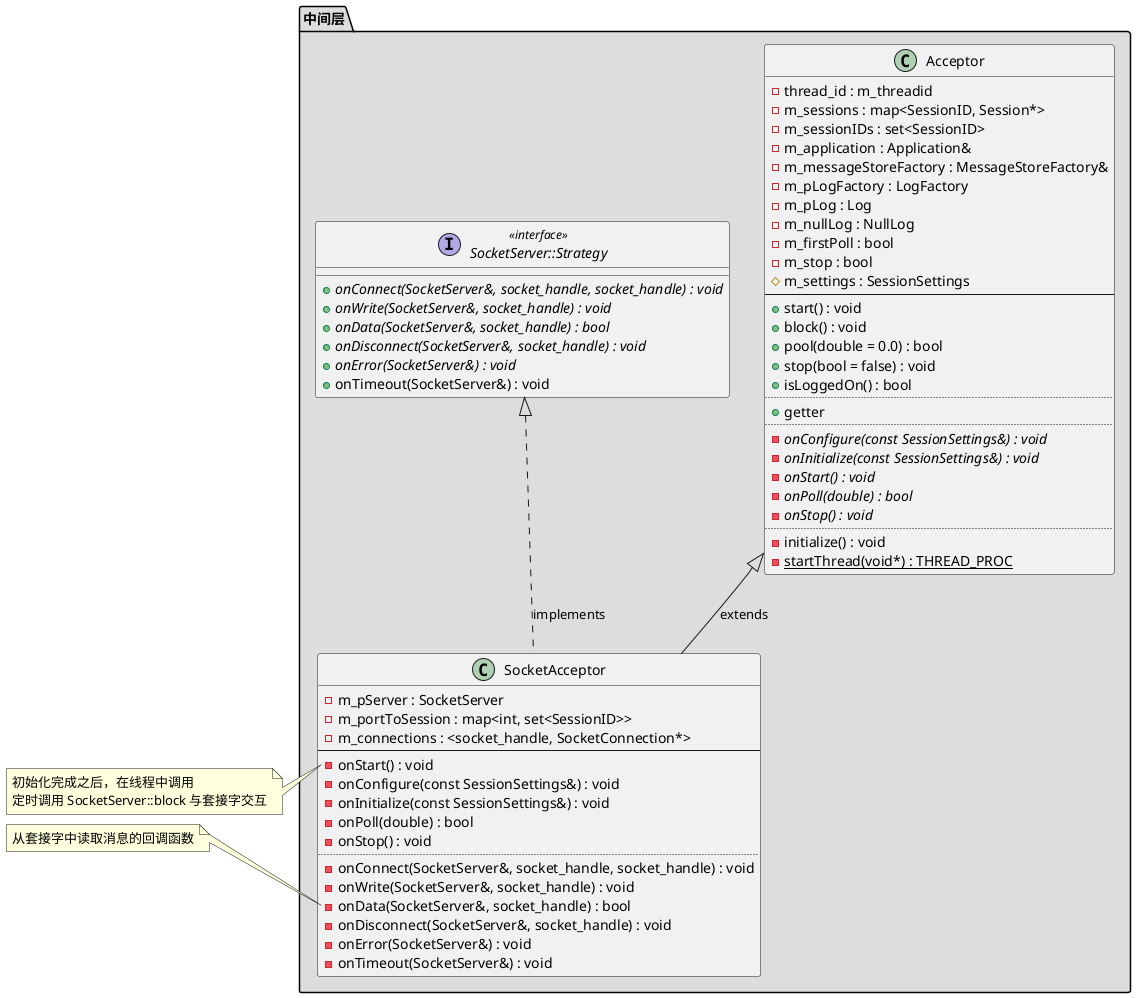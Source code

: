 @startuml quickfix_session_mid_classmap
''''''''''''''''''''''''''''''''''''''''''''''''''''''''''''
' 以下是类实例的定义

package "中间层" #DDDDDD
{

' fix协议中的 acceptor 的抽象基类，负责监听端口与响应对端的连接。
'   1. 一般情况下无需继承并实现该类，直接使用默认实现 SocketAcceptor 即可。
class Acceptor
{
    ' 成员变量
    - thread_id : m_threadid
    - m_sessions : map<SessionID, Session*>
    - m_sessionIDs : set<SessionID>
    - m_application : Application&
    - m_messageStoreFactory : MessageStoreFactory&
    - m_pLogFactory : LogFactory
    - m_pLog : Log
    - m_nullLog : NullLog
    - m_firstPoll : bool
    - m_stop : bool
    # m_settings : SessionSettings
    --
    ' 成员函数
    + start() : void
    + block() : void
    + pool(double = 0.0) : bool
    + stop(bool = false) : void
    + isLoggedOn() : bool
    ..
    ' 主要是获取Session对象，以及其他成员
    {method}+  getter
    ..
    ' 提供给业务层实现回调函数，主要是在配置、启动/停止、初始化 acceptor 的时候进行回调
    {abstract}- onConfigure(const SessionSettings&) : void
    {abstract}- onInitialize(const SessionSettings&) : void
    {abstract}- onStart() : void
    {abstract}- onPoll(double) : bool
    {abstract}- onStop() : void
    ..
    - initialize() : void
    ' 静态方法，主要是启动线程，调用onStart()，进行操作套接字
    {static} - startThread(void*) : THREAD_PROC
}

' 定义响应套接字各种事件（读写、连接、断连、超时、发生错误）的接口
interface SocketServer::Strategy <<interface>>
{
    ' 成员函数
    {abstract}+ onConnect(SocketServer&, socket_handle, socket_handle) : void
    {abstract}+ onWrite(SocketServer&, socket_handle) : void
    {abstract}+ onData(SocketServer&, socket_handle) : bool
    {abstract}+ onDisconnect(SocketServer&, socket_handle) : void
    {abstract}+ onError(SocketServer&) : void
    + onTimeout(SocketServer&) : void
}

' acceptor 的套接字实现。
class SocketAcceptor
{
    ' 成员变量
    - m_pServer : SocketServer
    - m_portToSession : map<int, set<SessionID>>
    - m_connections : <socket_handle, SocketConnection*>
    --
    ' 成员函数
    ' 响应 acceptor 的事件：配置、启动/停止、初始化
    - onStart() : void
    - onConfigure(const SessionSettings&) : void
    - onInitialize(const SessionSettings&) : void
    - onPoll(double) : bool
    - onStop() : void
    ..
    ' 响应 套接字上的各种事件：读写、连接、断连、超时、发生错误
    - onConnect(SocketServer&, socket_handle, socket_handle) : void
    - onWrite(SocketServer&, socket_handle) : void
    - onData(SocketServer&, socket_handle) : bool
    - onDisconnect(SocketServer&, socket_handle) : void
    - onError(SocketServer&) : void
    - onTimeout(SocketServer&) : void
}
}
' end package

''''''''''''''''''''''''''''''''''''''''''''''''''''''''''''
' 以下是注释

note left of SocketAcceptor::onStart
初始化完成之后，在线程中调用
定时调用 SocketServer::block 与套接字交互
end note

note left of SocketAcceptor::onData
从套接字中读取消息的回调函数
end note

''''''''''''''''''''''''''''''''''''''''''''''''''''''''''''
' 以下是类关系的定义

Acceptor <|-- SocketAcceptor : extends
SocketServer::Strategy <|.. SocketAcceptor : implements
@enduml